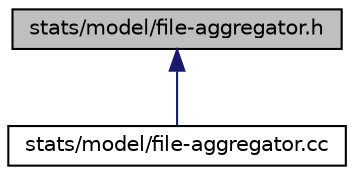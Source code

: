 digraph "stats/model/file-aggregator.h"
{
  edge [fontname="Helvetica",fontsize="10",labelfontname="Helvetica",labelfontsize="10"];
  node [fontname="Helvetica",fontsize="10",shape=record];
  Node1 [label="stats/model/file-aggregator.h",height=0.2,width=0.4,color="black", fillcolor="grey75", style="filled", fontcolor="black"];
  Node1 -> Node2 [dir="back",color="midnightblue",fontsize="10",style="solid"];
  Node2 [label="stats/model/file-aggregator.cc",height=0.2,width=0.4,color="black", fillcolor="white", style="filled",URL="$d3/d32/file-aggregator_8cc.html"];
}
